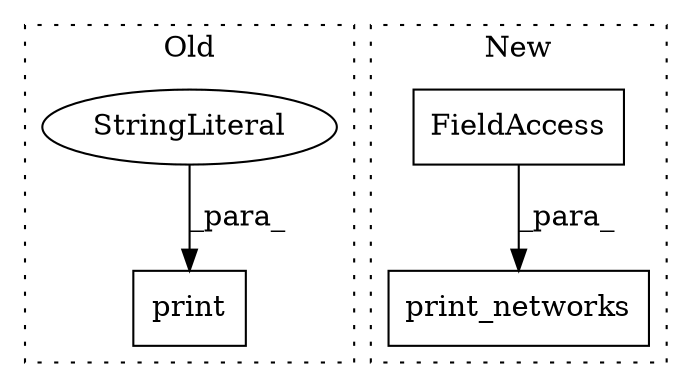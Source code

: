 digraph G {
subgraph cluster0 {
1 [label="print" a="32" s="4649,4704" l="6,1" shape="box"];
4 [label="StringLiteral" a="45" s="4655" l="49" shape="ellipse"];
label = "Old";
style="dotted";
}
subgraph cluster1 {
2 [label="print_networks" a="32" s="4390,4416" l="15,1" shape="box"];
3 [label="FieldAccess" a="22" s="4405" l="11" shape="box"];
label = "New";
style="dotted";
}
3 -> 2 [label="_para_"];
4 -> 1 [label="_para_"];
}